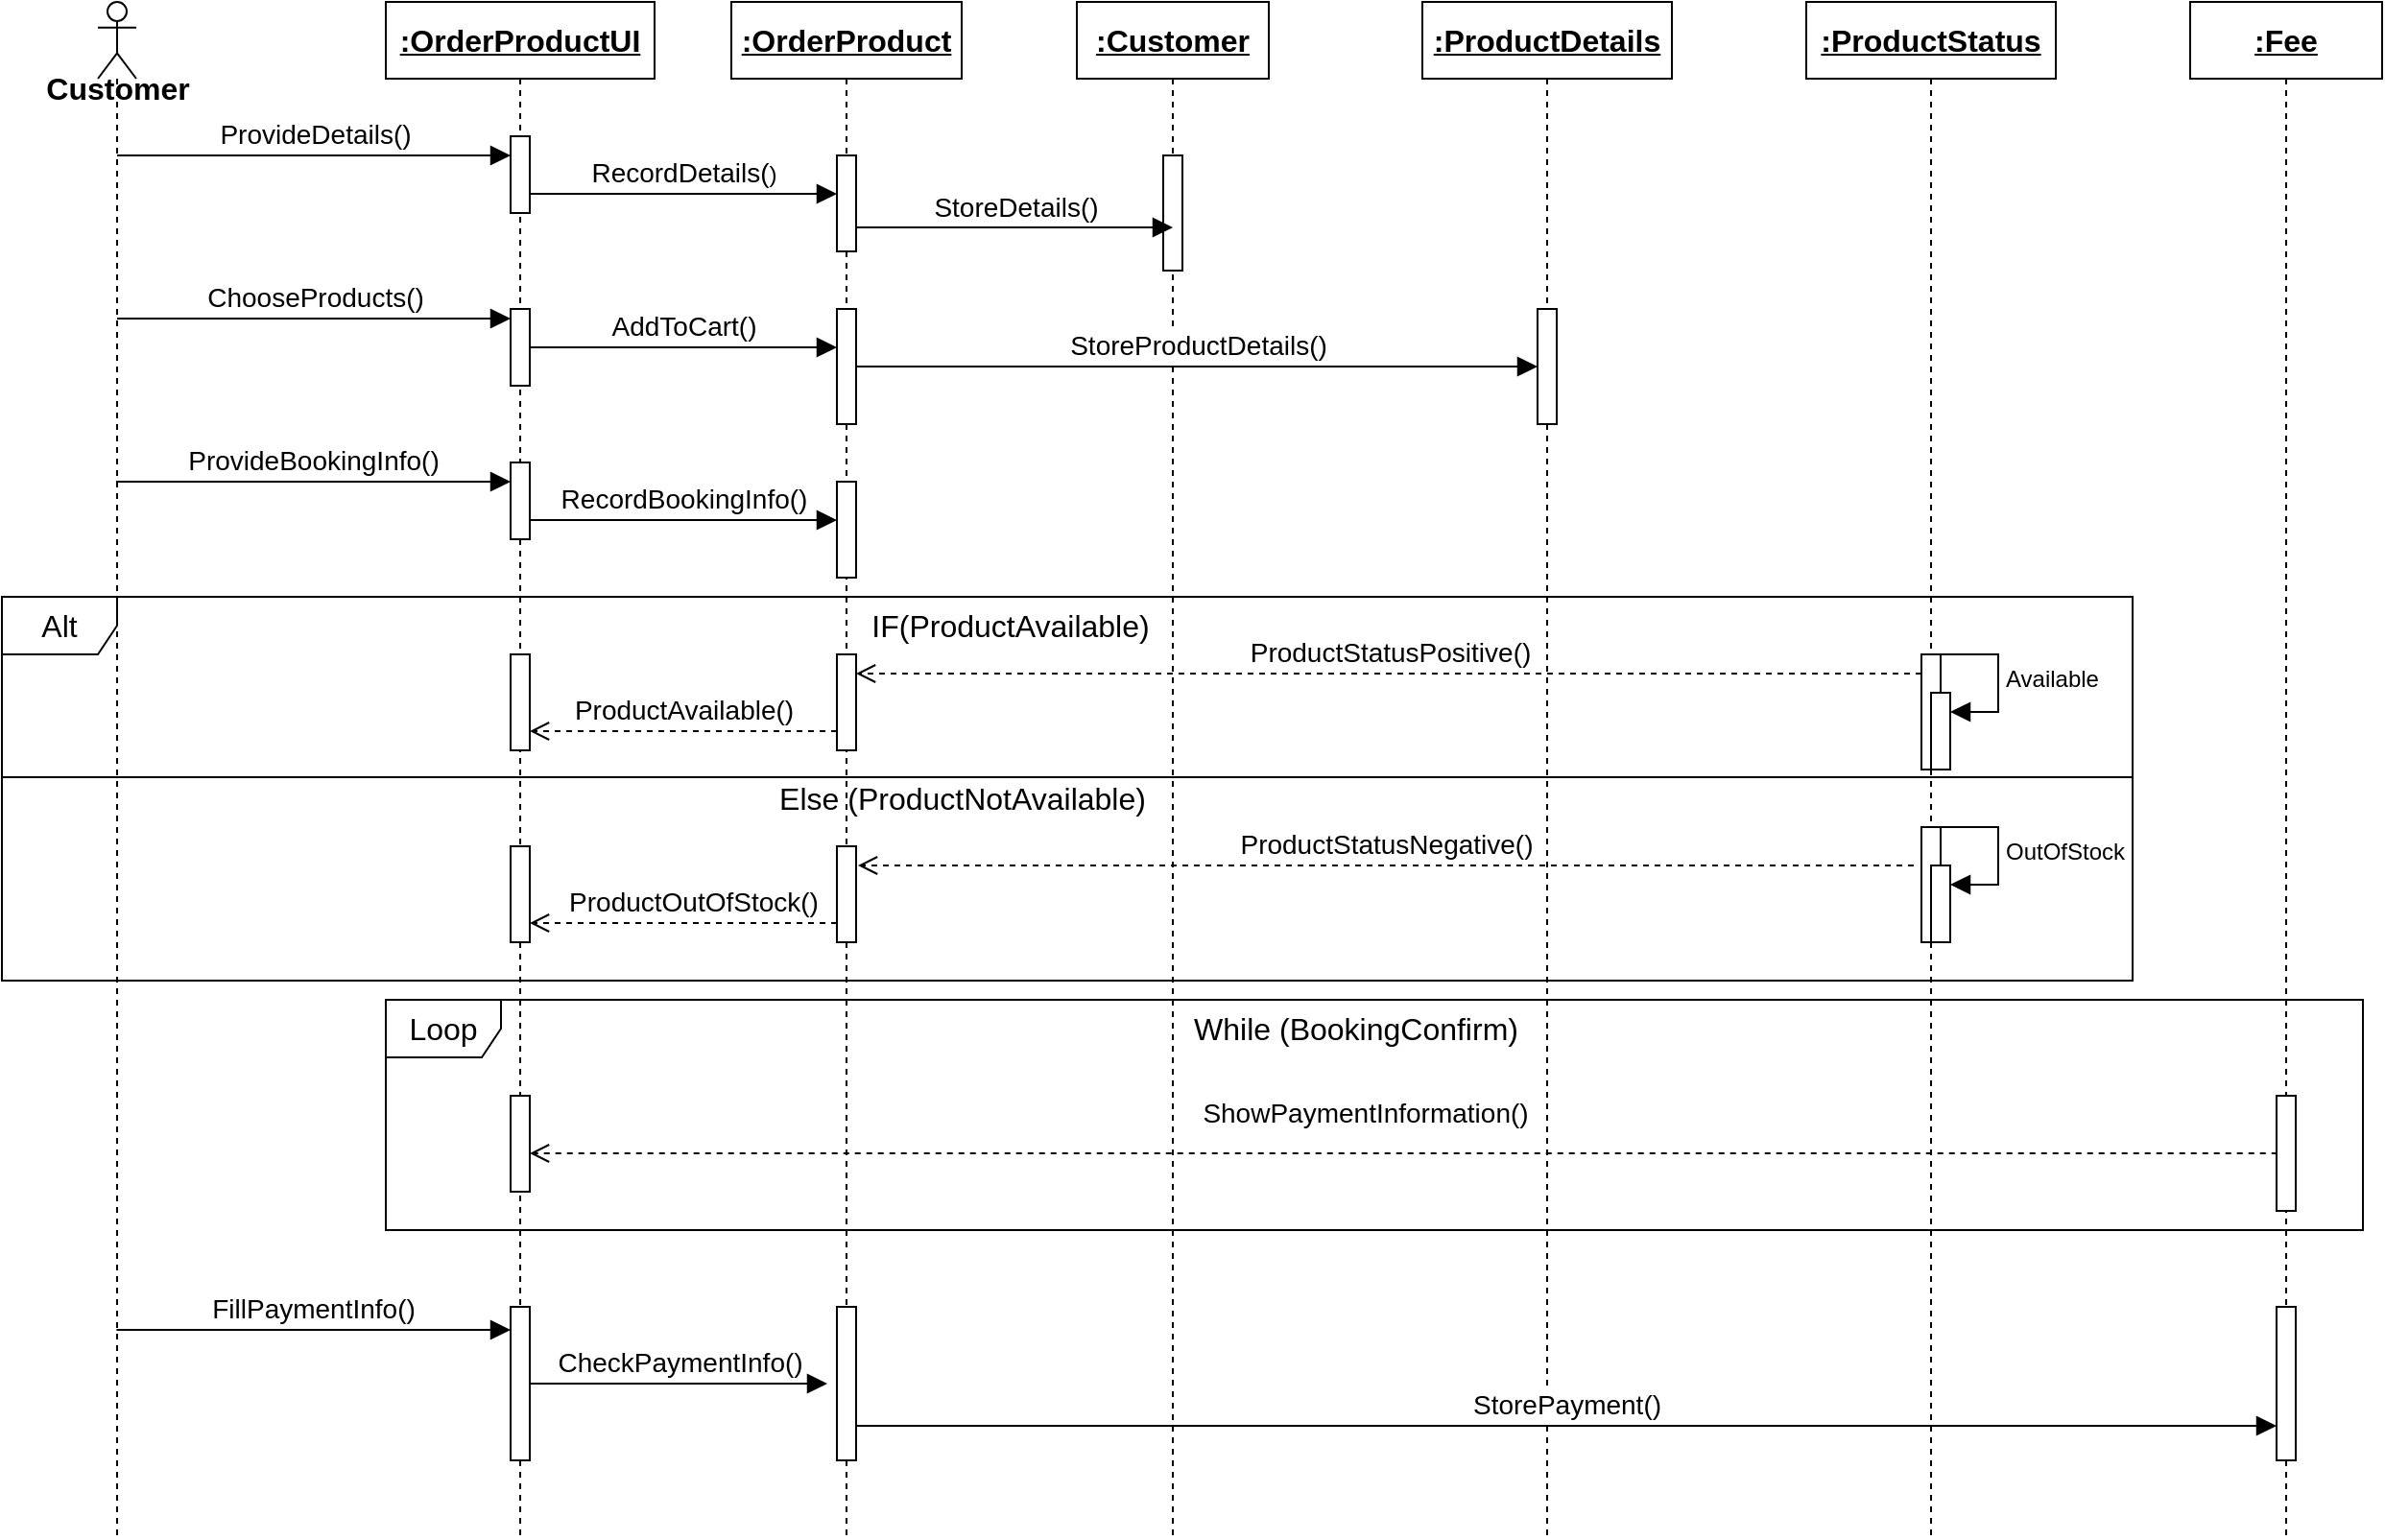 <mxfile version="22.1.3" type="device">
  <diagram name="Page-1" id="oRUqQf3e35jGyRy10Chf">
    <mxGraphModel dx="1446" dy="1005" grid="1" gridSize="10" guides="1" tooltips="1" connect="1" arrows="1" fold="1" page="1" pageScale="1" pageWidth="850" pageHeight="1100" math="0" shadow="0">
      <root>
        <mxCell id="0" />
        <mxCell id="1" parent="0" />
        <mxCell id="HPn-6qh27rEuBPYR_i4v-1" value="&lt;u&gt;&lt;b&gt;:OrderProductUI&lt;/b&gt;&lt;/u&gt;" style="shape=umlLifeline;perimeter=lifelinePerimeter;whiteSpace=wrap;html=1;container=1;dropTarget=0;collapsible=0;recursiveResize=0;outlineConnect=0;portConstraint=eastwest;newEdgeStyle={&quot;curved&quot;:0,&quot;rounded&quot;:0};fontSize=16;" vertex="1" parent="1">
          <mxGeometry x="220" y="120" width="140" height="800" as="geometry" />
        </mxCell>
        <mxCell id="HPn-6qh27rEuBPYR_i4v-10" value="" style="html=1;points=[[0,0,0,0,5],[0,1,0,0,-5],[1,0,0,0,5],[1,1,0,0,-5]];perimeter=orthogonalPerimeter;outlineConnect=0;targetShapes=umlLifeline;portConstraint=eastwest;newEdgeStyle={&quot;curved&quot;:0,&quot;rounded&quot;:0};fontSize=16;" vertex="1" parent="HPn-6qh27rEuBPYR_i4v-1">
          <mxGeometry x="65" y="70" width="10" height="40" as="geometry" />
        </mxCell>
        <mxCell id="HPn-6qh27rEuBPYR_i4v-15" value="" style="html=1;points=[[0,0,0,0,5],[0,1,0,0,-5],[1,0,0,0,5],[1,1,0,0,-5]];perimeter=orthogonalPerimeter;outlineConnect=0;targetShapes=umlLifeline;portConstraint=eastwest;newEdgeStyle={&quot;curved&quot;:0,&quot;rounded&quot;:0};fontSize=16;" vertex="1" parent="HPn-6qh27rEuBPYR_i4v-1">
          <mxGeometry x="65" y="160" width="10" height="40" as="geometry" />
        </mxCell>
        <mxCell id="HPn-6qh27rEuBPYR_i4v-21" value="" style="html=1;points=[[0,0,0,0,5],[0,1,0,0,-5],[1,0,0,0,5],[1,1,0,0,-5]];perimeter=orthogonalPerimeter;outlineConnect=0;targetShapes=umlLifeline;portConstraint=eastwest;newEdgeStyle={&quot;curved&quot;:0,&quot;rounded&quot;:0};fontSize=16;" vertex="1" parent="HPn-6qh27rEuBPYR_i4v-1">
          <mxGeometry x="65" y="240" width="10" height="40" as="geometry" />
        </mxCell>
        <mxCell id="HPn-6qh27rEuBPYR_i4v-40" value="" style="html=1;points=[[0,0,0,0,5],[0,1,0,0,-5],[1,0,0,0,5],[1,1,0,0,-5]];perimeter=orthogonalPerimeter;outlineConnect=0;targetShapes=umlLifeline;portConstraint=eastwest;newEdgeStyle={&quot;curved&quot;:0,&quot;rounded&quot;:0};fontSize=16;" vertex="1" parent="HPn-6qh27rEuBPYR_i4v-1">
          <mxGeometry x="65" y="570" width="10" height="50" as="geometry" />
        </mxCell>
        <mxCell id="HPn-6qh27rEuBPYR_i4v-49" value="" style="html=1;points=[[0,0,0,0,5],[0,1,0,0,-5],[1,0,0,0,5],[1,1,0,0,-5]];perimeter=orthogonalPerimeter;outlineConnect=0;targetShapes=umlLifeline;portConstraint=eastwest;newEdgeStyle={&quot;curved&quot;:0,&quot;rounded&quot;:0};fontSize=16;" vertex="1" parent="HPn-6qh27rEuBPYR_i4v-1">
          <mxGeometry x="65" y="680" width="10" height="80" as="geometry" />
        </mxCell>
        <mxCell id="HPn-6qh27rEuBPYR_i4v-2" value="" style="shape=umlLifeline;perimeter=lifelinePerimeter;whiteSpace=wrap;html=1;container=1;dropTarget=0;collapsible=0;recursiveResize=0;outlineConnect=0;portConstraint=eastwest;newEdgeStyle={&quot;curved&quot;:0,&quot;rounded&quot;:0};participant=umlActor;fontSize=16;" vertex="1" parent="1">
          <mxGeometry x="70" y="120" width="20" height="800" as="geometry" />
        </mxCell>
        <mxCell id="HPn-6qh27rEuBPYR_i4v-3" value="&lt;u&gt;&lt;b&gt;:OrderProduct&lt;/b&gt;&lt;/u&gt;" style="shape=umlLifeline;perimeter=lifelinePerimeter;whiteSpace=wrap;html=1;container=1;dropTarget=0;collapsible=0;recursiveResize=0;outlineConnect=0;portConstraint=eastwest;newEdgeStyle={&quot;curved&quot;:0,&quot;rounded&quot;:0};fontSize=16;" vertex="1" parent="1">
          <mxGeometry x="400" y="120" width="120" height="800" as="geometry" />
        </mxCell>
        <mxCell id="HPn-6qh27rEuBPYR_i4v-11" value="" style="html=1;points=[[0,0,0,0,5],[0,1,0,0,-5],[1,0,0,0,5],[1,1,0,0,-5]];perimeter=orthogonalPerimeter;outlineConnect=0;targetShapes=umlLifeline;portConstraint=eastwest;newEdgeStyle={&quot;curved&quot;:0,&quot;rounded&quot;:0};fontSize=16;" vertex="1" parent="HPn-6qh27rEuBPYR_i4v-3">
          <mxGeometry x="55" y="80" width="10" height="50" as="geometry" />
        </mxCell>
        <mxCell id="HPn-6qh27rEuBPYR_i4v-18" value="" style="html=1;points=[[0,0,0,0,5],[0,1,0,0,-5],[1,0,0,0,5],[1,1,0,0,-5]];perimeter=orthogonalPerimeter;outlineConnect=0;targetShapes=umlLifeline;portConstraint=eastwest;newEdgeStyle={&quot;curved&quot;:0,&quot;rounded&quot;:0};fontSize=16;" vertex="1" parent="HPn-6qh27rEuBPYR_i4v-3">
          <mxGeometry x="55" y="160" width="10" height="60" as="geometry" />
        </mxCell>
        <mxCell id="HPn-6qh27rEuBPYR_i4v-22" value="" style="html=1;points=[[0,0,0,0,5],[0,1,0,0,-5],[1,0,0,0,5],[1,1,0,0,-5]];perimeter=orthogonalPerimeter;outlineConnect=0;targetShapes=umlLifeline;portConstraint=eastwest;newEdgeStyle={&quot;curved&quot;:0,&quot;rounded&quot;:0};fontSize=16;" vertex="1" parent="HPn-6qh27rEuBPYR_i4v-3">
          <mxGeometry x="55" y="250" width="10" height="50" as="geometry" />
        </mxCell>
        <mxCell id="HPn-6qh27rEuBPYR_i4v-50" value="" style="html=1;points=[[0,0,0,0,5],[0,1,0,0,-5],[1,0,0,0,5],[1,1,0,0,-5]];perimeter=orthogonalPerimeter;outlineConnect=0;targetShapes=umlLifeline;portConstraint=eastwest;newEdgeStyle={&quot;curved&quot;:0,&quot;rounded&quot;:0};fontSize=16;" vertex="1" parent="HPn-6qh27rEuBPYR_i4v-3">
          <mxGeometry x="55" y="680" width="10" height="80" as="geometry" />
        </mxCell>
        <mxCell id="HPn-6qh27rEuBPYR_i4v-4" value="&lt;b&gt;&lt;u&gt;:Customer&lt;/u&gt;&lt;/b&gt;" style="shape=umlLifeline;perimeter=lifelinePerimeter;whiteSpace=wrap;html=1;container=1;dropTarget=0;collapsible=0;recursiveResize=0;outlineConnect=0;portConstraint=eastwest;newEdgeStyle={&quot;curved&quot;:0,&quot;rounded&quot;:0};fontSize=16;" vertex="1" parent="1">
          <mxGeometry x="580" y="120" width="100" height="800" as="geometry" />
        </mxCell>
        <mxCell id="HPn-6qh27rEuBPYR_i4v-12" value="" style="html=1;points=[[0,0,0,0,5],[0,1,0,0,-5],[1,0,0,0,5],[1,1,0,0,-5]];perimeter=orthogonalPerimeter;outlineConnect=0;targetShapes=umlLifeline;portConstraint=eastwest;newEdgeStyle={&quot;curved&quot;:0,&quot;rounded&quot;:0};fontSize=16;" vertex="1" parent="HPn-6qh27rEuBPYR_i4v-4">
          <mxGeometry x="45" y="80" width="10" height="60" as="geometry" />
        </mxCell>
        <mxCell id="HPn-6qh27rEuBPYR_i4v-5" value="&lt;b&gt;&lt;u&gt;:ProductDetails&lt;/u&gt;&lt;/b&gt;" style="shape=umlLifeline;perimeter=lifelinePerimeter;whiteSpace=wrap;html=1;container=1;dropTarget=0;collapsible=0;recursiveResize=0;outlineConnect=0;portConstraint=eastwest;newEdgeStyle={&quot;curved&quot;:0,&quot;rounded&quot;:0};fontSize=16;" vertex="1" parent="1">
          <mxGeometry x="760" y="120" width="130" height="800" as="geometry" />
        </mxCell>
        <mxCell id="HPn-6qh27rEuBPYR_i4v-19" value="" style="html=1;points=[[0,0,0,0,5],[0,1,0,0,-5],[1,0,0,0,5],[1,1,0,0,-5]];perimeter=orthogonalPerimeter;outlineConnect=0;targetShapes=umlLifeline;portConstraint=eastwest;newEdgeStyle={&quot;curved&quot;:0,&quot;rounded&quot;:0};fontSize=16;" vertex="1" parent="HPn-6qh27rEuBPYR_i4v-5">
          <mxGeometry x="60" y="160" width="10" height="60" as="geometry" />
        </mxCell>
        <mxCell id="HPn-6qh27rEuBPYR_i4v-6" value="&lt;b&gt;&lt;u&gt;:ProductStatus&lt;/u&gt;&lt;/b&gt;" style="shape=umlLifeline;perimeter=lifelinePerimeter;whiteSpace=wrap;html=1;container=1;dropTarget=0;collapsible=0;recursiveResize=0;outlineConnect=0;portConstraint=eastwest;newEdgeStyle={&quot;curved&quot;:0,&quot;rounded&quot;:0};fontSize=16;" vertex="1" parent="1">
          <mxGeometry x="960" y="120" width="130" height="800" as="geometry" />
        </mxCell>
        <mxCell id="HPn-6qh27rEuBPYR_i4v-7" value="&lt;b&gt;&lt;u&gt;:Fee&lt;/u&gt;&lt;/b&gt;" style="shape=umlLifeline;perimeter=lifelinePerimeter;whiteSpace=wrap;html=1;container=1;dropTarget=0;collapsible=0;recursiveResize=0;outlineConnect=0;portConstraint=eastwest;newEdgeStyle={&quot;curved&quot;:0,&quot;rounded&quot;:0};fontSize=16;" vertex="1" parent="1">
          <mxGeometry x="1160" y="120" width="100" height="800" as="geometry" />
        </mxCell>
        <mxCell id="HPn-6qh27rEuBPYR_i4v-39" value="" style="html=1;points=[[0,0,0,0,5],[0,1,0,0,-5],[1,0,0,0,5],[1,1,0,0,-5]];perimeter=orthogonalPerimeter;outlineConnect=0;targetShapes=umlLifeline;portConstraint=eastwest;newEdgeStyle={&quot;curved&quot;:0,&quot;rounded&quot;:0};fontSize=16;" vertex="1" parent="HPn-6qh27rEuBPYR_i4v-7">
          <mxGeometry x="45" y="570" width="10" height="60" as="geometry" />
        </mxCell>
        <mxCell id="HPn-6qh27rEuBPYR_i4v-52" value="" style="html=1;points=[[0,0,0,0,5],[0,1,0,0,-5],[1,0,0,0,5],[1,1,0,0,-5]];perimeter=orthogonalPerimeter;outlineConnect=0;targetShapes=umlLifeline;portConstraint=eastwest;newEdgeStyle={&quot;curved&quot;:0,&quot;rounded&quot;:0};fontSize=16;" vertex="1" parent="HPn-6qh27rEuBPYR_i4v-7">
          <mxGeometry x="45" y="680" width="10" height="80" as="geometry" />
        </mxCell>
        <mxCell id="HPn-6qh27rEuBPYR_i4v-8" value="&lt;b&gt;Customer&lt;/b&gt;" style="text;html=1;align=center;verticalAlign=middle;resizable=0;points=[];autosize=1;strokeColor=none;fillColor=none;fontSize=16;" vertex="1" parent="1">
          <mxGeometry x="30" y="150" width="100" height="30" as="geometry" />
        </mxCell>
        <mxCell id="HPn-6qh27rEuBPYR_i4v-9" value="&lt;font style=&quot;font-size: 14px;&quot;&gt;ProvideDetails()&lt;/font&gt;" style="html=1;verticalAlign=bottom;endArrow=block;curved=0;rounded=0;fontSize=12;startSize=8;endSize=8;" edge="1" parent="1" target="HPn-6qh27rEuBPYR_i4v-10">
          <mxGeometry width="80" relative="1" as="geometry">
            <mxPoint x="80" y="200" as="sourcePoint" />
            <mxPoint x="279.5" y="200" as="targetPoint" />
          </mxGeometry>
        </mxCell>
        <mxCell id="HPn-6qh27rEuBPYR_i4v-13" value="&lt;font style=&quot;font-size: 14px;&quot;&gt;RecordDetails(&lt;/font&gt;)" style="html=1;verticalAlign=bottom;endArrow=block;curved=0;rounded=0;fontSize=12;startSize=8;endSize=8;" edge="1" parent="1">
          <mxGeometry width="80" relative="1" as="geometry">
            <mxPoint x="295" y="220" as="sourcePoint" />
            <mxPoint x="455" y="220" as="targetPoint" />
          </mxGeometry>
        </mxCell>
        <mxCell id="HPn-6qh27rEuBPYR_i4v-14" value="&lt;font style=&quot;font-size: 14px;&quot;&gt;StoreDetails()&lt;/font&gt;" style="html=1;verticalAlign=bottom;endArrow=block;curved=0;rounded=0;fontSize=12;startSize=8;endSize=8;entryX=0.5;entryY=0.625;entryDx=0;entryDy=0;entryPerimeter=0;" edge="1" parent="1" source="HPn-6qh27rEuBPYR_i4v-11" target="HPn-6qh27rEuBPYR_i4v-12">
          <mxGeometry width="80" relative="1" as="geometry">
            <mxPoint x="470" y="240" as="sourcePoint" />
            <mxPoint x="620" y="240" as="targetPoint" />
          </mxGeometry>
        </mxCell>
        <mxCell id="HPn-6qh27rEuBPYR_i4v-16" value="&lt;font style=&quot;font-size: 14px;&quot;&gt;ChooseProducts()&lt;/font&gt;" style="html=1;verticalAlign=bottom;endArrow=block;curved=0;rounded=0;fontSize=12;startSize=8;endSize=8;entryX=0;entryY=0;entryDx=0;entryDy=5;entryPerimeter=0;" edge="1" parent="1" source="HPn-6qh27rEuBPYR_i4v-2" target="HPn-6qh27rEuBPYR_i4v-15">
          <mxGeometry width="80" relative="1" as="geometry">
            <mxPoint x="100" y="310" as="sourcePoint" />
            <mxPoint x="180" y="310" as="targetPoint" />
          </mxGeometry>
        </mxCell>
        <mxCell id="HPn-6qh27rEuBPYR_i4v-17" value="&lt;font style=&quot;font-size: 14px;&quot;&gt;AddToCart()&lt;/font&gt;" style="html=1;verticalAlign=bottom;endArrow=block;curved=0;rounded=0;fontSize=12;startSize=8;endSize=8;" edge="1" parent="1" source="HPn-6qh27rEuBPYR_i4v-15" target="HPn-6qh27rEuBPYR_i4v-18">
          <mxGeometry width="80" relative="1" as="geometry">
            <mxPoint x="300" y="320" as="sourcePoint" />
            <mxPoint x="380" y="320" as="targetPoint" />
          </mxGeometry>
        </mxCell>
        <mxCell id="HPn-6qh27rEuBPYR_i4v-20" value="&lt;font style=&quot;font-size: 14px;&quot;&gt;StoreProductDetails()&lt;/font&gt;" style="html=1;verticalAlign=bottom;endArrow=block;curved=0;rounded=0;fontSize=12;startSize=8;endSize=8;" edge="1" parent="1" source="HPn-6qh27rEuBPYR_i4v-18" target="HPn-6qh27rEuBPYR_i4v-19">
          <mxGeometry width="80" relative="1" as="geometry">
            <mxPoint x="700" y="330" as="sourcePoint" />
            <mxPoint x="780" y="330" as="targetPoint" />
          </mxGeometry>
        </mxCell>
        <mxCell id="HPn-6qh27rEuBPYR_i4v-23" value="&lt;font style=&quot;font-size: 14px;&quot;&gt;ProvideBookingInfo()&lt;/font&gt;" style="html=1;verticalAlign=bottom;endArrow=block;curved=0;rounded=0;fontSize=12;startSize=8;endSize=8;entryX=0;entryY=0;entryDx=0;entryDy=5;entryPerimeter=0;" edge="1" parent="1">
          <mxGeometry width="80" relative="1" as="geometry">
            <mxPoint x="79.548" y="370" as="sourcePoint" />
            <mxPoint x="285" y="370" as="targetPoint" />
          </mxGeometry>
        </mxCell>
        <mxCell id="HPn-6qh27rEuBPYR_i4v-24" value="&lt;font style=&quot;font-size: 14px;&quot;&gt;RecordBookingInfo()&lt;/font&gt;" style="html=1;verticalAlign=bottom;endArrow=block;curved=0;rounded=0;fontSize=12;startSize=8;endSize=8;" edge="1" parent="1">
          <mxGeometry width="80" relative="1" as="geometry">
            <mxPoint x="295" y="390.0" as="sourcePoint" />
            <mxPoint x="455" y="390.0" as="targetPoint" />
            <mxPoint as="offset" />
          </mxGeometry>
        </mxCell>
        <mxCell id="HPn-6qh27rEuBPYR_i4v-25" value="Alt" style="shape=umlFrame;whiteSpace=wrap;html=1;pointerEvents=0;fontSize=16;" vertex="1" parent="1">
          <mxGeometry x="20" y="430" width="1110" height="200" as="geometry" />
        </mxCell>
        <mxCell id="HPn-6qh27rEuBPYR_i4v-26" value="" style="line;strokeWidth=1;fillColor=none;align=left;verticalAlign=middle;spacingTop=-1;spacingLeft=3;spacingRight=3;rotatable=0;labelPosition=right;points=[];portConstraint=eastwest;strokeColor=inherit;fontSize=16;" vertex="1" parent="1">
          <mxGeometry x="20" y="520" width="1110" height="8" as="geometry" />
        </mxCell>
        <mxCell id="HPn-6qh27rEuBPYR_i4v-27" value="IF(ProductAvailable)" style="text;html=1;align=center;verticalAlign=middle;resizable=0;points=[];autosize=1;strokeColor=none;fillColor=none;fontSize=16;" vertex="1" parent="1">
          <mxGeometry x="460" y="430" width="170" height="30" as="geometry" />
        </mxCell>
        <mxCell id="HPn-6qh27rEuBPYR_i4v-28" value="Else (ProductNotAvailable)" style="text;html=1;align=center;verticalAlign=middle;resizable=0;points=[];autosize=1;strokeColor=none;fillColor=none;fontSize=16;" vertex="1" parent="1">
          <mxGeometry x="415" y="520" width="210" height="30" as="geometry" />
        </mxCell>
        <mxCell id="HPn-6qh27rEuBPYR_i4v-29" value="" style="html=1;points=[[0,0,0,0,5],[0,1,0,0,-5],[1,0,0,0,5],[1,1,0,0,-5]];perimeter=orthogonalPerimeter;outlineConnect=0;targetShapes=umlLifeline;portConstraint=eastwest;newEdgeStyle={&quot;curved&quot;:0,&quot;rounded&quot;:0};fontSize=16;" vertex="1" parent="1">
          <mxGeometry x="1020" y="460" width="10" height="60" as="geometry" />
        </mxCell>
        <mxCell id="HPn-6qh27rEuBPYR_i4v-30" value="" style="html=1;points=[[0,0,0,0,5],[0,1,0,0,-5],[1,0,0,0,5],[1,1,0,0,-5]];perimeter=orthogonalPerimeter;outlineConnect=0;targetShapes=umlLifeline;portConstraint=eastwest;newEdgeStyle={&quot;curved&quot;:0,&quot;rounded&quot;:0};fontSize=16;" vertex="1" parent="1">
          <mxGeometry x="455" y="460" width="10" height="50" as="geometry" />
        </mxCell>
        <mxCell id="HPn-6qh27rEuBPYR_i4v-31" value="" style="html=1;points=[[0,0,0,0,5],[0,1,0,0,-5],[1,0,0,0,5],[1,1,0,0,-5]];perimeter=orthogonalPerimeter;outlineConnect=0;targetShapes=umlLifeline;portConstraint=eastwest;newEdgeStyle={&quot;curved&quot;:0,&quot;rounded&quot;:0};fontSize=16;" vertex="1" parent="1">
          <mxGeometry x="285" y="460" width="10" height="50" as="geometry" />
        </mxCell>
        <mxCell id="HPn-6qh27rEuBPYR_i4v-32" value="&lt;font style=&quot;font-size: 14px;&quot;&gt;ProductStatusPositive()&lt;/font&gt;" style="html=1;verticalAlign=bottom;endArrow=open;dashed=1;endSize=8;curved=0;rounded=0;fontSize=12;" edge="1" parent="1">
          <mxGeometry relative="1" as="geometry">
            <mxPoint x="1020" y="470" as="sourcePoint" />
            <mxPoint x="465" y="470" as="targetPoint" />
          </mxGeometry>
        </mxCell>
        <mxCell id="HPn-6qh27rEuBPYR_i4v-33" value="" style="html=1;points=[[0,0,0,0,5],[0,1,0,0,-5],[1,0,0,0,5],[1,1,0,0,-5]];perimeter=orthogonalPerimeter;outlineConnect=0;targetShapes=umlLifeline;portConstraint=eastwest;newEdgeStyle={&quot;curved&quot;:0,&quot;rounded&quot;:0};fontSize=16;" vertex="1" parent="1">
          <mxGeometry x="1020" y="550" width="10" height="60" as="geometry" />
        </mxCell>
        <mxCell id="HPn-6qh27rEuBPYR_i4v-34" value="" style="html=1;points=[[0,0,0,0,5],[0,1,0,0,-5],[1,0,0,0,5],[1,1,0,0,-5]];perimeter=orthogonalPerimeter;outlineConnect=0;targetShapes=umlLifeline;portConstraint=eastwest;newEdgeStyle={&quot;curved&quot;:0,&quot;rounded&quot;:0};fontSize=16;" vertex="1" parent="1">
          <mxGeometry x="455" y="560" width="10" height="50" as="geometry" />
        </mxCell>
        <mxCell id="HPn-6qh27rEuBPYR_i4v-35" value="" style="html=1;points=[[0,0,0,0,5],[0,1,0,0,-5],[1,0,0,0,5],[1,1,0,0,-5]];perimeter=orthogonalPerimeter;outlineConnect=0;targetShapes=umlLifeline;portConstraint=eastwest;newEdgeStyle={&quot;curved&quot;:0,&quot;rounded&quot;:0};fontSize=16;" vertex="1" parent="1">
          <mxGeometry x="285" y="560" width="10" height="50" as="geometry" />
        </mxCell>
        <mxCell id="HPn-6qh27rEuBPYR_i4v-36" value="&lt;font style=&quot;font-size: 14px;&quot;&gt;ProductStatusNegative()&lt;/font&gt;" style="html=1;verticalAlign=bottom;endArrow=open;dashed=1;endSize=8;curved=0;rounded=0;fontSize=12;" edge="1" parent="1">
          <mxGeometry relative="1" as="geometry">
            <mxPoint x="1016" y="570" as="sourcePoint" />
            <mxPoint x="466" y="570" as="targetPoint" />
          </mxGeometry>
        </mxCell>
        <mxCell id="HPn-6qh27rEuBPYR_i4v-37" value="&lt;font style=&quot;font-size: 14px;&quot;&gt;ProductAvailable()&lt;/font&gt;" style="html=1;verticalAlign=bottom;endArrow=open;dashed=1;endSize=8;curved=0;rounded=0;fontSize=12;entryX=1;entryY=1;entryDx=0;entryDy=-5;entryPerimeter=0;" edge="1" parent="1">
          <mxGeometry relative="1" as="geometry">
            <mxPoint x="455" y="500" as="sourcePoint" />
            <mxPoint x="295" y="500" as="targetPoint" />
          </mxGeometry>
        </mxCell>
        <mxCell id="HPn-6qh27rEuBPYR_i4v-38" value="&lt;font style=&quot;font-size: 14px;&quot;&gt;ProductOutOfStock()&lt;/font&gt;" style="html=1;verticalAlign=bottom;endArrow=open;dashed=1;endSize=8;curved=0;rounded=0;fontSize=12;entryX=1;entryY=1;entryDx=0;entryDy=-5;entryPerimeter=0;" edge="1" parent="1">
          <mxGeometry x="-0.062" relative="1" as="geometry">
            <mxPoint x="455" y="600" as="sourcePoint" />
            <mxPoint x="295" y="600" as="targetPoint" />
            <mxPoint as="offset" />
          </mxGeometry>
        </mxCell>
        <mxCell id="HPn-6qh27rEuBPYR_i4v-41" value="&lt;font style=&quot;font-size: 14px;&quot;&gt;ShowPaymentInformation()&lt;/font&gt;" style="html=1;verticalAlign=bottom;endArrow=open;dashed=1;endSize=8;curved=0;rounded=0;fontSize=12;" edge="1" parent="1">
          <mxGeometry x="0.043" y="-10" relative="1" as="geometry">
            <mxPoint x="1205.37" y="720" as="sourcePoint" />
            <mxPoint x="295.0" y="720" as="targetPoint" />
            <mxPoint as="offset" />
          </mxGeometry>
        </mxCell>
        <mxCell id="HPn-6qh27rEuBPYR_i4v-42" value="Loop" style="shape=umlFrame;whiteSpace=wrap;html=1;pointerEvents=0;fontSize=16;" vertex="1" parent="1">
          <mxGeometry x="220" y="640" width="1030" height="120" as="geometry" />
        </mxCell>
        <mxCell id="HPn-6qh27rEuBPYR_i4v-43" value="While (BookingConfirm)" style="text;html=1;align=center;verticalAlign=middle;resizable=0;points=[];autosize=1;strokeColor=none;fillColor=none;fontSize=16;" vertex="1" parent="1">
          <mxGeometry x="630" y="640" width="190" height="30" as="geometry" />
        </mxCell>
        <mxCell id="HPn-6qh27rEuBPYR_i4v-44" value="" style="html=1;points=[[0,0,0,0,5],[0,1,0,0,-5],[1,0,0,0,5],[1,1,0,0,-5]];perimeter=orthogonalPerimeter;outlineConnect=0;targetShapes=umlLifeline;portConstraint=eastwest;newEdgeStyle={&quot;curved&quot;:0,&quot;rounded&quot;:0};fontSize=16;" vertex="1" parent="1">
          <mxGeometry x="1025" y="480" width="10" height="40" as="geometry" />
        </mxCell>
        <mxCell id="HPn-6qh27rEuBPYR_i4v-45" value="Available" style="html=1;align=left;spacingLeft=2;endArrow=block;rounded=0;edgeStyle=orthogonalEdgeStyle;curved=0;rounded=0;fontSize=12;startSize=8;endSize=8;" edge="1" target="HPn-6qh27rEuBPYR_i4v-44" parent="1">
          <mxGeometry relative="1" as="geometry">
            <mxPoint x="1030" y="460" as="sourcePoint" />
            <Array as="points">
              <mxPoint x="1060" y="490" />
            </Array>
          </mxGeometry>
        </mxCell>
        <mxCell id="HPn-6qh27rEuBPYR_i4v-46" value="" style="html=1;points=[[0,0,0,0,5],[0,1,0,0,-5],[1,0,0,0,5],[1,1,0,0,-5]];perimeter=orthogonalPerimeter;outlineConnect=0;targetShapes=umlLifeline;portConstraint=eastwest;newEdgeStyle={&quot;curved&quot;:0,&quot;rounded&quot;:0};fontSize=16;" vertex="1" parent="1">
          <mxGeometry x="1025" y="570" width="10" height="40" as="geometry" />
        </mxCell>
        <mxCell id="HPn-6qh27rEuBPYR_i4v-47" value="OutOfStock" style="html=1;align=left;spacingLeft=2;endArrow=block;rounded=0;edgeStyle=orthogonalEdgeStyle;curved=0;rounded=0;fontSize=12;startSize=8;endSize=8;" edge="1" target="HPn-6qh27rEuBPYR_i4v-46" parent="1">
          <mxGeometry relative="1" as="geometry">
            <mxPoint x="1030" y="550" as="sourcePoint" />
            <Array as="points">
              <mxPoint x="1060" y="580" />
            </Array>
          </mxGeometry>
        </mxCell>
        <mxCell id="HPn-6qh27rEuBPYR_i4v-48" value="&lt;font style=&quot;font-size: 14px;&quot;&gt;FillPaymentInfo()&lt;/font&gt;" style="html=1;verticalAlign=bottom;endArrow=block;curved=0;rounded=0;fontSize=12;startSize=8;endSize=8;" edge="1" parent="1">
          <mxGeometry width="80" relative="1" as="geometry">
            <mxPoint x="79.7" y="812" as="sourcePoint" />
            <mxPoint x="285" y="812" as="targetPoint" />
          </mxGeometry>
        </mxCell>
        <mxCell id="HPn-6qh27rEuBPYR_i4v-51" value="&lt;font style=&quot;font-size: 14px;&quot;&gt;CheckPaymentInfo()&lt;/font&gt;" style="html=1;verticalAlign=bottom;endArrow=block;curved=0;rounded=0;fontSize=12;startSize=8;endSize=8;" edge="1" parent="1" source="HPn-6qh27rEuBPYR_i4v-49">
          <mxGeometry width="80" relative="1" as="geometry">
            <mxPoint x="330" y="830" as="sourcePoint" />
            <mxPoint x="450" y="840" as="targetPoint" />
          </mxGeometry>
        </mxCell>
        <mxCell id="HPn-6qh27rEuBPYR_i4v-53" value="&lt;font style=&quot;font-size: 14px;&quot;&gt;StorePayment()&lt;/font&gt;" style="html=1;verticalAlign=bottom;endArrow=block;curved=0;rounded=0;fontSize=12;startSize=8;endSize=8;" edge="1" parent="1">
          <mxGeometry width="80" relative="1" as="geometry">
            <mxPoint x="465" y="862" as="sourcePoint" />
            <mxPoint x="1205" y="862" as="targetPoint" />
          </mxGeometry>
        </mxCell>
      </root>
    </mxGraphModel>
  </diagram>
</mxfile>
